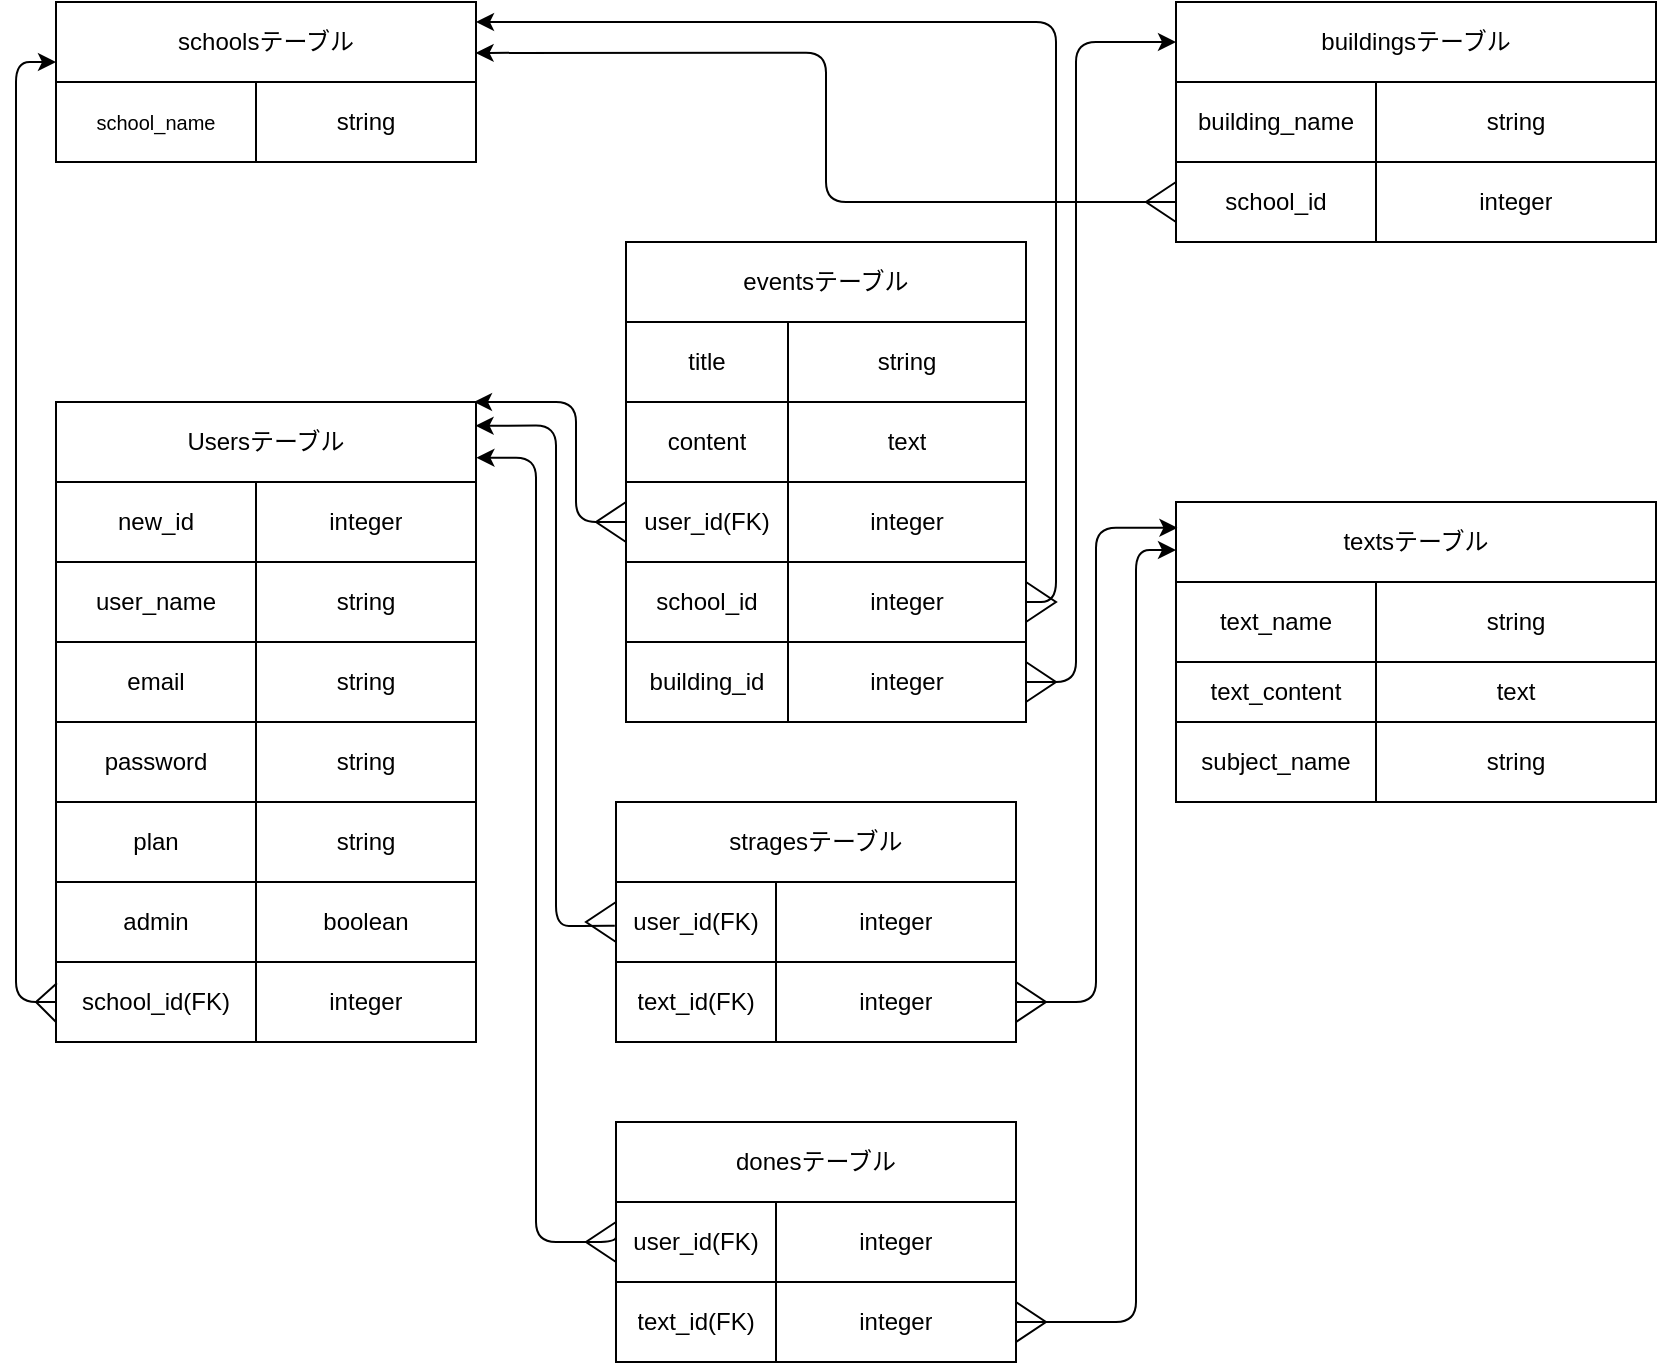 <mxfile version="13.10.0" type="embed">
    <diagram id="ZI-cXVU_bejiq24rx4rx" name="ページ1">
        <mxGraphModel dx="1182" dy="805" grid="1" gridSize="10" guides="1" tooltips="1" connect="1" arrows="1" fold="1" page="1" pageScale="1" pageWidth="850" pageHeight="1100" math="0" shadow="0">
            <root>
                <mxCell id="0"/>
                <mxCell id="1" parent="0"/>
                <mxCell id="2" value="schoolsテーブル" style="shape=table;html=1;whiteSpace=wrap;startSize=40;container=1;collapsible=0;childLayout=tableLayout;" parent="1" vertex="1">
                    <mxGeometry x="40" y="120" width="210" height="80" as="geometry"/>
                </mxCell>
                <mxCell id="3" value="" style="shape=partialRectangle;html=1;whiteSpace=wrap;collapsible=0;dropTarget=0;pointerEvents=0;fillColor=none;top=0;left=0;bottom=0;right=0;points=[[0,0.5],[1,0.5]];portConstraint=eastwest;" parent="2" vertex="1">
                    <mxGeometry y="40" width="210" height="40" as="geometry"/>
                </mxCell>
                <mxCell id="4" value="&lt;font style=&quot;font-size: 10px&quot;&gt;school_name&lt;/font&gt;" style="shape=partialRectangle;html=1;whiteSpace=wrap;connectable=0;overflow=hidden;fillColor=none;top=0;left=0;bottom=0;right=0;" parent="3" vertex="1">
                    <mxGeometry width="100" height="40" as="geometry"/>
                </mxCell>
                <mxCell id="5" value="string" style="shape=partialRectangle;html=1;whiteSpace=wrap;connectable=0;overflow=hidden;fillColor=none;top=0;left=0;bottom=0;right=0;" parent="3" vertex="1">
                    <mxGeometry x="100" width="110" height="40" as="geometry"/>
                </mxCell>
                <mxCell id="9" value="Usersテーブル" style="shape=table;html=1;whiteSpace=wrap;startSize=40;container=1;collapsible=0;childLayout=tableLayout;align=center;" parent="1" vertex="1">
                    <mxGeometry x="40" y="320" width="210" height="320" as="geometry"/>
                </mxCell>
                <mxCell id="10" value="" style="shape=partialRectangle;html=1;whiteSpace=wrap;collapsible=0;dropTarget=0;pointerEvents=0;fillColor=none;top=0;left=0;bottom=0;right=0;points=[[0,0.5],[1,0.5]];portConstraint=eastwest;" parent="9" vertex="1">
                    <mxGeometry y="40" width="210" height="40" as="geometry"/>
                </mxCell>
                <mxCell id="11" value="new_id" style="shape=partialRectangle;html=1;whiteSpace=wrap;connectable=0;overflow=hidden;fillColor=none;top=0;left=0;bottom=0;right=0;" parent="10" vertex="1">
                    <mxGeometry width="100" height="40" as="geometry"/>
                </mxCell>
                <mxCell id="12" value="integer" style="shape=partialRectangle;html=1;whiteSpace=wrap;connectable=0;overflow=hidden;fillColor=none;top=0;left=0;bottom=0;right=0;" parent="10" vertex="1">
                    <mxGeometry x="100" width="110" height="40" as="geometry"/>
                </mxCell>
                <mxCell id="13" value="" style="shape=partialRectangle;html=1;whiteSpace=wrap;collapsible=0;dropTarget=0;pointerEvents=0;fillColor=none;top=0;left=0;bottom=0;right=0;points=[[0,0.5],[1,0.5]];portConstraint=eastwest;" parent="9" vertex="1">
                    <mxGeometry y="80" width="210" height="40" as="geometry"/>
                </mxCell>
                <mxCell id="14" value="user_name" style="shape=partialRectangle;html=1;whiteSpace=wrap;connectable=0;overflow=hidden;fillColor=none;top=0;left=0;bottom=0;right=0;" parent="13" vertex="1">
                    <mxGeometry width="100" height="40" as="geometry"/>
                </mxCell>
                <mxCell id="15" value="string" style="shape=partialRectangle;html=1;whiteSpace=wrap;connectable=0;overflow=hidden;fillColor=none;top=0;left=0;bottom=0;right=0;" parent="13" vertex="1">
                    <mxGeometry x="100" width="110" height="40" as="geometry"/>
                </mxCell>
                <mxCell id="16" value="" style="shape=partialRectangle;html=1;whiteSpace=wrap;collapsible=0;dropTarget=0;pointerEvents=0;fillColor=none;top=0;left=0;bottom=0;right=0;points=[[0,0.5],[1,0.5]];portConstraint=eastwest;" parent="9" vertex="1">
                    <mxGeometry y="120" width="210" height="40" as="geometry"/>
                </mxCell>
                <mxCell id="17" value="email" style="shape=partialRectangle;html=1;whiteSpace=wrap;connectable=0;overflow=hidden;fillColor=none;top=0;left=0;bottom=0;right=0;" parent="16" vertex="1">
                    <mxGeometry width="100" height="40" as="geometry"/>
                </mxCell>
                <mxCell id="18" value="string" style="shape=partialRectangle;html=1;whiteSpace=wrap;connectable=0;overflow=hidden;fillColor=none;top=0;left=0;bottom=0;right=0;" parent="16" vertex="1">
                    <mxGeometry x="100" width="110" height="40" as="geometry"/>
                </mxCell>
                <mxCell id="19" value="" style="shape=partialRectangle;html=1;whiteSpace=wrap;collapsible=0;dropTarget=0;pointerEvents=0;fillColor=none;top=0;left=0;bottom=0;right=0;points=[[0,0.5],[1,0.5]];portConstraint=eastwest;" parent="9" vertex="1">
                    <mxGeometry y="160" width="210" height="40" as="geometry"/>
                </mxCell>
                <mxCell id="20" value="password" style="shape=partialRectangle;html=1;whiteSpace=wrap;connectable=0;overflow=hidden;fillColor=none;top=0;left=0;bottom=0;right=0;" parent="19" vertex="1">
                    <mxGeometry width="100" height="40" as="geometry"/>
                </mxCell>
                <mxCell id="21" value="string" style="shape=partialRectangle;html=1;whiteSpace=wrap;connectable=0;overflow=hidden;fillColor=none;top=0;left=0;bottom=0;right=0;" parent="19" vertex="1">
                    <mxGeometry x="100" width="110" height="40" as="geometry"/>
                </mxCell>
                <mxCell id="22" value="" style="shape=partialRectangle;html=1;whiteSpace=wrap;collapsible=0;dropTarget=0;pointerEvents=0;fillColor=none;top=0;left=0;bottom=0;right=0;points=[[0,0.5],[1,0.5]];portConstraint=eastwest;" parent="9" vertex="1">
                    <mxGeometry y="200" width="210" height="40" as="geometry"/>
                </mxCell>
                <mxCell id="23" value="plan" style="shape=partialRectangle;html=1;whiteSpace=wrap;connectable=0;overflow=hidden;fillColor=none;top=0;left=0;bottom=0;right=0;" parent="22" vertex="1">
                    <mxGeometry width="100" height="40" as="geometry"/>
                </mxCell>
                <mxCell id="24" value="string" style="shape=partialRectangle;html=1;whiteSpace=wrap;connectable=0;overflow=hidden;fillColor=none;top=0;left=0;bottom=0;right=0;" parent="22" vertex="1">
                    <mxGeometry x="100" width="110" height="40" as="geometry"/>
                </mxCell>
                <mxCell id="25" value="" style="shape=partialRectangle;html=1;whiteSpace=wrap;collapsible=0;dropTarget=0;pointerEvents=0;fillColor=none;top=0;left=0;bottom=0;right=0;points=[[0,0.5],[1,0.5]];portConstraint=eastwest;" parent="9" vertex="1">
                    <mxGeometry y="240" width="210" height="40" as="geometry"/>
                </mxCell>
                <mxCell id="26" value="admin" style="shape=partialRectangle;html=1;whiteSpace=wrap;connectable=0;overflow=hidden;fillColor=none;top=0;left=0;bottom=0;right=0;" parent="25" vertex="1">
                    <mxGeometry width="100" height="40" as="geometry"/>
                </mxCell>
                <mxCell id="27" value="boolean" style="shape=partialRectangle;html=1;whiteSpace=wrap;connectable=0;overflow=hidden;fillColor=none;top=0;left=0;bottom=0;right=0;" parent="25" vertex="1">
                    <mxGeometry x="100" width="110" height="40" as="geometry"/>
                </mxCell>
                <mxCell id="28" style="shape=partialRectangle;html=1;whiteSpace=wrap;collapsible=0;dropTarget=0;pointerEvents=0;fillColor=none;top=0;left=0;bottom=0;right=0;points=[[0,0.5],[1,0.5]];portConstraint=eastwest;" parent="9" vertex="1">
                    <mxGeometry y="280" width="210" height="40" as="geometry"/>
                </mxCell>
                <mxCell id="29" value="school_id(FK)" style="shape=partialRectangle;html=1;whiteSpace=wrap;connectable=0;overflow=hidden;fillColor=none;top=0;left=0;bottom=0;right=0;" parent="28" vertex="1">
                    <mxGeometry width="100" height="40" as="geometry"/>
                </mxCell>
                <mxCell id="30" value="integer" style="shape=partialRectangle;html=1;whiteSpace=wrap;connectable=0;overflow=hidden;fillColor=none;top=0;left=0;bottom=0;right=0;" parent="28" vertex="1">
                    <mxGeometry x="100" width="110" height="40" as="geometry"/>
                </mxCell>
                <mxCell id="31" value="eventsテーブル" style="shape=table;html=1;whiteSpace=wrap;startSize=40;container=1;collapsible=0;childLayout=tableLayout;" parent="1" vertex="1">
                    <mxGeometry x="325" y="240" width="200" height="240.0" as="geometry"/>
                </mxCell>
                <mxCell id="32" value="" style="shape=partialRectangle;html=1;whiteSpace=wrap;collapsible=0;dropTarget=0;pointerEvents=0;fillColor=none;top=0;left=0;bottom=0;right=0;points=[[0,0.5],[1,0.5]];portConstraint=eastwest;" parent="31" vertex="1">
                    <mxGeometry y="40" width="200" height="40" as="geometry"/>
                </mxCell>
                <mxCell id="33" value="title" style="shape=partialRectangle;html=1;whiteSpace=wrap;connectable=0;overflow=hidden;fillColor=none;top=0;left=0;bottom=0;right=0;" parent="32" vertex="1">
                    <mxGeometry width="81" height="40" as="geometry"/>
                </mxCell>
                <mxCell id="34" value="&lt;span&gt;string&lt;/span&gt;" style="shape=partialRectangle;html=1;whiteSpace=wrap;connectable=0;overflow=hidden;fillColor=none;top=0;left=0;bottom=0;right=0;" parent="32" vertex="1">
                    <mxGeometry x="81" width="119" height="40" as="geometry"/>
                </mxCell>
                <mxCell id="35" value="" style="shape=partialRectangle;html=1;whiteSpace=wrap;collapsible=0;dropTarget=0;pointerEvents=0;fillColor=none;top=0;left=0;bottom=0;right=0;points=[[0,0.5],[1,0.5]];portConstraint=eastwest;" parent="31" vertex="1">
                    <mxGeometry y="80" width="200" height="40" as="geometry"/>
                </mxCell>
                <mxCell id="36" value="content" style="shape=partialRectangle;html=1;whiteSpace=wrap;connectable=0;overflow=hidden;fillColor=none;top=0;left=0;bottom=0;right=0;" parent="35" vertex="1">
                    <mxGeometry width="81" height="40" as="geometry"/>
                </mxCell>
                <mxCell id="37" value="&lt;span&gt;text&lt;/span&gt;" style="shape=partialRectangle;html=1;whiteSpace=wrap;connectable=0;overflow=hidden;fillColor=none;top=0;left=0;bottom=0;right=0;" parent="35" vertex="1">
                    <mxGeometry x="81" width="119" height="40" as="geometry"/>
                </mxCell>
                <mxCell id="38" style="shape=partialRectangle;html=1;whiteSpace=wrap;collapsible=0;dropTarget=0;pointerEvents=0;fillColor=none;top=0;left=0;bottom=0;right=0;points=[[0,0.5],[1,0.5]];portConstraint=eastwest;" parent="31" vertex="1">
                    <mxGeometry y="120" width="200" height="40" as="geometry"/>
                </mxCell>
                <mxCell id="39" value="user_id(FK)" style="shape=partialRectangle;html=1;whiteSpace=wrap;connectable=0;overflow=hidden;fillColor=none;top=0;left=0;bottom=0;right=0;" parent="38" vertex="1">
                    <mxGeometry width="81" height="40" as="geometry"/>
                </mxCell>
                <mxCell id="40" value="&lt;span&gt;integer&lt;br&gt;&lt;/span&gt;" style="shape=partialRectangle;html=1;whiteSpace=wrap;connectable=0;overflow=hidden;fillColor=none;top=0;left=0;bottom=0;right=0;" parent="38" vertex="1">
                    <mxGeometry x="81" width="119" height="40" as="geometry"/>
                </mxCell>
                <mxCell id="96" style="shape=partialRectangle;html=1;whiteSpace=wrap;collapsible=0;dropTarget=0;pointerEvents=0;fillColor=none;top=0;left=0;bottom=0;right=0;points=[[0,0.5],[1,0.5]];portConstraint=eastwest;" vertex="1" parent="31">
                    <mxGeometry y="160" width="200" height="40" as="geometry"/>
                </mxCell>
                <mxCell id="97" value="school_id" style="shape=partialRectangle;html=1;whiteSpace=wrap;connectable=0;overflow=hidden;fillColor=none;top=0;left=0;bottom=0;right=0;" vertex="1" parent="96">
                    <mxGeometry width="81" height="40" as="geometry"/>
                </mxCell>
                <mxCell id="98" value="integer" style="shape=partialRectangle;html=1;whiteSpace=wrap;connectable=0;overflow=hidden;fillColor=none;top=0;left=0;bottom=0;right=0;" vertex="1" parent="96">
                    <mxGeometry x="81" width="119" height="40" as="geometry"/>
                </mxCell>
                <mxCell id="101" style="shape=partialRectangle;html=1;whiteSpace=wrap;collapsible=0;dropTarget=0;pointerEvents=0;fillColor=none;top=0;left=0;bottom=0;right=0;points=[[0,0.5],[1,0.5]];portConstraint=eastwest;" vertex="1" parent="31">
                    <mxGeometry y="200" width="200" height="40" as="geometry"/>
                </mxCell>
                <mxCell id="102" value="building_id" style="shape=partialRectangle;html=1;whiteSpace=wrap;connectable=0;overflow=hidden;fillColor=none;top=0;left=0;bottom=0;right=0;" vertex="1" parent="101">
                    <mxGeometry width="81" height="40" as="geometry"/>
                </mxCell>
                <mxCell id="103" value="integer" style="shape=partialRectangle;html=1;whiteSpace=wrap;connectable=0;overflow=hidden;fillColor=none;top=0;left=0;bottom=0;right=0;" vertex="1" parent="101">
                    <mxGeometry x="81" width="119" height="40" as="geometry"/>
                </mxCell>
                <mxCell id="41" value="stragesテーブル" style="shape=table;html=1;whiteSpace=wrap;startSize=40;container=1;collapsible=0;childLayout=tableLayout;" parent="1" vertex="1">
                    <mxGeometry x="320" y="520" width="200" height="120" as="geometry"/>
                </mxCell>
                <mxCell id="42" value="" style="shape=partialRectangle;html=1;whiteSpace=wrap;collapsible=0;dropTarget=0;pointerEvents=0;fillColor=none;top=0;left=0;bottom=0;right=0;points=[[0,0.5],[1,0.5]];portConstraint=eastwest;" parent="41" vertex="1">
                    <mxGeometry y="40" width="200" height="40" as="geometry"/>
                </mxCell>
                <mxCell id="43" value="user_id(FK)" style="shape=partialRectangle;html=1;whiteSpace=wrap;connectable=0;overflow=hidden;fillColor=none;top=0;left=0;bottom=0;right=0;" parent="42" vertex="1">
                    <mxGeometry width="80" height="40" as="geometry"/>
                </mxCell>
                <mxCell id="44" value="&lt;span&gt;integer&lt;/span&gt;" style="shape=partialRectangle;html=1;whiteSpace=wrap;connectable=0;overflow=hidden;fillColor=none;top=0;left=0;bottom=0;right=0;" parent="42" vertex="1">
                    <mxGeometry x="80" width="120" height="40" as="geometry"/>
                </mxCell>
                <mxCell id="45" value="" style="shape=partialRectangle;html=1;whiteSpace=wrap;collapsible=0;dropTarget=0;pointerEvents=0;fillColor=none;top=0;left=0;bottom=0;right=0;points=[[0,0.5],[1,0.5]];portConstraint=eastwest;" parent="41" vertex="1">
                    <mxGeometry y="80" width="200" height="40" as="geometry"/>
                </mxCell>
                <mxCell id="46" value="text_id(FK)" style="shape=partialRectangle;html=1;whiteSpace=wrap;connectable=0;overflow=hidden;fillColor=none;top=0;left=0;bottom=0;right=0;" parent="45" vertex="1">
                    <mxGeometry width="80" height="40" as="geometry"/>
                </mxCell>
                <mxCell id="47" value="&lt;span&gt;integer&lt;/span&gt;" style="shape=partialRectangle;html=1;whiteSpace=wrap;connectable=0;overflow=hidden;fillColor=none;top=0;left=0;bottom=0;right=0;" parent="45" vertex="1">
                    <mxGeometry x="80" width="120" height="40" as="geometry"/>
                </mxCell>
                <mxCell id="48" value="donesテーブル" style="shape=table;html=1;whiteSpace=wrap;startSize=40;container=1;collapsible=0;childLayout=tableLayout;" parent="1" vertex="1">
                    <mxGeometry x="320" y="680" width="200" height="120" as="geometry"/>
                </mxCell>
                <mxCell id="49" value="" style="shape=partialRectangle;html=1;whiteSpace=wrap;collapsible=0;dropTarget=0;pointerEvents=0;fillColor=none;top=0;left=0;bottom=0;right=0;points=[[0,0.5],[1,0.5]];portConstraint=eastwest;" parent="48" vertex="1">
                    <mxGeometry y="40" width="200" height="40" as="geometry"/>
                </mxCell>
                <mxCell id="50" value="user_id(FK)" style="shape=partialRectangle;html=1;whiteSpace=wrap;connectable=0;overflow=hidden;fillColor=none;top=0;left=0;bottom=0;right=0;" parent="49" vertex="1">
                    <mxGeometry width="80" height="40" as="geometry"/>
                </mxCell>
                <mxCell id="51" value="&lt;span&gt;integer&lt;br&gt;&lt;/span&gt;" style="shape=partialRectangle;html=1;whiteSpace=wrap;connectable=0;overflow=hidden;fillColor=none;top=0;left=0;bottom=0;right=0;" parent="49" vertex="1">
                    <mxGeometry x="80" width="120" height="40" as="geometry"/>
                </mxCell>
                <mxCell id="52" value="" style="shape=partialRectangle;html=1;whiteSpace=wrap;collapsible=0;dropTarget=0;pointerEvents=0;fillColor=none;top=0;left=0;bottom=0;right=0;points=[[0,0.5],[1,0.5]];portConstraint=eastwest;" parent="48" vertex="1">
                    <mxGeometry y="80" width="200" height="40" as="geometry"/>
                </mxCell>
                <mxCell id="53" value="text_id(FK)" style="shape=partialRectangle;html=1;whiteSpace=wrap;connectable=0;overflow=hidden;fillColor=none;top=0;left=0;bottom=0;right=0;" parent="52" vertex="1">
                    <mxGeometry width="80" height="40" as="geometry"/>
                </mxCell>
                <mxCell id="54" value="&lt;span&gt;integer&lt;br&gt;&lt;/span&gt;" style="shape=partialRectangle;html=1;whiteSpace=wrap;connectable=0;overflow=hidden;fillColor=none;top=0;left=0;bottom=0;right=0;" parent="52" vertex="1">
                    <mxGeometry x="80" width="120" height="40" as="geometry"/>
                </mxCell>
                <mxCell id="55" value="textsテーブル" style="shape=table;html=1;whiteSpace=wrap;startSize=40;container=1;collapsible=0;childLayout=tableLayout;" parent="1" vertex="1">
                    <mxGeometry x="600" y="370" width="240" height="150" as="geometry"/>
                </mxCell>
                <mxCell id="56" value="" style="shape=partialRectangle;html=1;whiteSpace=wrap;collapsible=0;dropTarget=0;pointerEvents=0;fillColor=none;top=0;left=0;bottom=0;right=0;points=[[0,0.5],[1,0.5]];portConstraint=eastwest;" parent="55" vertex="1">
                    <mxGeometry y="40" width="240" height="40" as="geometry"/>
                </mxCell>
                <mxCell id="57" value="text_name" style="shape=partialRectangle;html=1;whiteSpace=wrap;connectable=0;overflow=hidden;fillColor=none;top=0;left=0;bottom=0;right=0;" parent="56" vertex="1">
                    <mxGeometry width="100" height="40" as="geometry"/>
                </mxCell>
                <mxCell id="58" value="string" style="shape=partialRectangle;html=1;whiteSpace=wrap;connectable=0;overflow=hidden;fillColor=none;top=0;left=0;bottom=0;right=0;" parent="56" vertex="1">
                    <mxGeometry x="100" width="140" height="40" as="geometry"/>
                </mxCell>
                <mxCell id="59" value="" style="shape=partialRectangle;html=1;whiteSpace=wrap;collapsible=0;dropTarget=0;pointerEvents=0;fillColor=none;top=0;left=0;bottom=0;right=0;points=[[0,0.5],[1,0.5]];portConstraint=eastwest;" parent="55" vertex="1">
                    <mxGeometry y="80" width="240" height="30" as="geometry"/>
                </mxCell>
                <mxCell id="60" value="text_content" style="shape=partialRectangle;html=1;whiteSpace=wrap;connectable=0;overflow=hidden;fillColor=none;top=0;left=0;bottom=0;right=0;" parent="59" vertex="1">
                    <mxGeometry width="100" height="30" as="geometry"/>
                </mxCell>
                <mxCell id="61" value="text" style="shape=partialRectangle;html=1;whiteSpace=wrap;connectable=0;overflow=hidden;fillColor=none;top=0;left=0;bottom=0;right=0;" parent="59" vertex="1">
                    <mxGeometry x="100" width="140" height="30" as="geometry"/>
                </mxCell>
                <mxCell id="62" style="shape=partialRectangle;html=1;whiteSpace=wrap;collapsible=0;dropTarget=0;pointerEvents=0;fillColor=none;top=0;left=0;bottom=0;right=0;points=[[0,0.5],[1,0.5]];portConstraint=eastwest;" parent="55" vertex="1">
                    <mxGeometry y="110" width="240" height="40" as="geometry"/>
                </mxCell>
                <mxCell id="63" value="subject_name" style="shape=partialRectangle;html=1;whiteSpace=wrap;connectable=0;overflow=hidden;fillColor=none;top=0;left=0;bottom=0;right=0;" parent="62" vertex="1">
                    <mxGeometry width="100" height="40" as="geometry"/>
                </mxCell>
                <mxCell id="64" value="string" style="shape=partialRectangle;html=1;whiteSpace=wrap;connectable=0;overflow=hidden;fillColor=none;top=0;left=0;bottom=0;right=0;" parent="62" vertex="1">
                    <mxGeometry x="100" width="140" height="40" as="geometry"/>
                </mxCell>
                <mxCell id="65" style="edgeStyle=orthogonalEdgeStyle;orthogonalLoop=1;jettySize=auto;html=1;exitX=0;exitY=0.5;exitDx=0;exitDy=0;" parent="1" source="38" edge="1">
                    <mxGeometry relative="1" as="geometry">
                        <mxPoint x="249" y="320" as="targetPoint"/>
                        <Array as="points">
                            <mxPoint x="300" y="380"/>
                            <mxPoint x="300" y="320"/>
                        </Array>
                    </mxGeometry>
                </mxCell>
                <mxCell id="66" style="edgeStyle=orthogonalEdgeStyle;orthogonalLoop=1;jettySize=auto;html=1;exitX=-0.003;exitY=0.548;exitDx=0;exitDy=0;entryX=0.999;entryY=0.037;entryDx=0;entryDy=0;entryPerimeter=0;exitPerimeter=0;" parent="1" source="42" target="9" edge="1">
                    <mxGeometry relative="1" as="geometry">
                        <mxPoint x="260" y="350" as="targetPoint"/>
                        <Array as="points">
                            <mxPoint x="313" y="582"/>
                            <mxPoint x="290" y="582"/>
                            <mxPoint x="290" y="332"/>
                        </Array>
                    </mxGeometry>
                </mxCell>
                <mxCell id="68" style="edgeStyle=orthogonalEdgeStyle;orthogonalLoop=1;jettySize=auto;html=1;exitX=1;exitY=0.5;exitDx=0;exitDy=0;entryX=0.003;entryY=0.086;entryDx=0;entryDy=0;entryPerimeter=0;" parent="1" source="45" target="55" edge="1">
                    <mxGeometry relative="1" as="geometry">
                        <mxPoint x="596" y="383" as="targetPoint"/>
                    </mxGeometry>
                </mxCell>
                <mxCell id="69" style="edgeStyle=orthogonalEdgeStyle;orthogonalLoop=1;jettySize=auto;html=1;exitX=0;exitY=0.5;exitDx=0;exitDy=0;entryX=0;entryY=0.163;entryDx=0;entryDy=0;entryPerimeter=0;" parent="1" source="81" target="55" edge="1">
                    <mxGeometry relative="1" as="geometry">
                        <Array as="points">
                            <mxPoint x="580" y="780"/>
                            <mxPoint x="580" y="394"/>
                            <mxPoint x="600" y="394"/>
                        </Array>
                    </mxGeometry>
                </mxCell>
                <mxCell id="70" style="edgeStyle=orthogonalEdgeStyle;orthogonalLoop=1;jettySize=auto;html=1;exitX=0;exitY=0.5;exitDx=0;exitDy=0;entryX=0;entryY=0.372;entryDx=0;entryDy=0;entryPerimeter=0;" parent="1" source="28" target="2" edge="1">
                    <mxGeometry relative="1" as="geometry">
                        <Array as="points">
                            <mxPoint x="20" y="620"/>
                            <mxPoint x="20" y="150"/>
                            <mxPoint x="40" y="150"/>
                        </Array>
                        <mxPoint x="30" y="140" as="targetPoint"/>
                    </mxGeometry>
                </mxCell>
                <mxCell id="71" value="" style="triangle;whiteSpace=wrap;html=1;fillColor=none;rotation=-180;" parent="1" vertex="1">
                    <mxGeometry x="310" y="370" width="15" height="20" as="geometry"/>
                </mxCell>
                <mxCell id="72" value="" style="triangle;whiteSpace=wrap;html=1;fillColor=none;rotation=-180;" parent="1" vertex="1">
                    <mxGeometry x="305" y="570" width="15" height="20" as="geometry"/>
                </mxCell>
                <mxCell id="80" style="edgeStyle=orthogonalEdgeStyle;orthogonalLoop=1;jettySize=auto;html=1;exitX=0;exitY=0.75;exitDx=0;exitDy=0;entryX=1.001;entryY=0.087;entryDx=0;entryDy=0;entryPerimeter=0;" parent="1" source="78" target="9" edge="1">
                    <mxGeometry relative="1" as="geometry">
                        <Array as="points">
                            <mxPoint x="320" y="740"/>
                            <mxPoint x="280" y="740"/>
                            <mxPoint x="280" y="348"/>
                        </Array>
                    </mxGeometry>
                </mxCell>
                <mxCell id="78" value="" style="triangle;whiteSpace=wrap;html=1;fillColor=none;rotation=-180;" parent="1" vertex="1">
                    <mxGeometry x="305" y="730" width="15" height="20" as="geometry"/>
                </mxCell>
                <mxCell id="81" value="" style="triangle;whiteSpace=wrap;html=1;fillColor=none;rotation=0;" parent="1" vertex="1">
                    <mxGeometry x="520" y="770" width="15" height="20" as="geometry"/>
                </mxCell>
                <mxCell id="83" value="" style="triangle;whiteSpace=wrap;html=1;fillColor=none;rotation=0;" parent="1" vertex="1">
                    <mxGeometry x="520" y="610" width="15" height="20" as="geometry"/>
                </mxCell>
                <mxCell id="87" value="" style="endArrow=none;html=1;entryX=0.002;entryY=0.266;entryDx=0;entryDy=0;entryPerimeter=0;" parent="1" target="28" edge="1">
                    <mxGeometry width="50" height="50" relative="1" as="geometry">
                        <mxPoint x="30" y="620" as="sourcePoint"/>
                        <mxPoint x="39" y="610" as="targetPoint"/>
                    </mxGeometry>
                </mxCell>
                <mxCell id="88" value="" style="endArrow=none;html=1;" parent="1" target="28" edge="1">
                    <mxGeometry width="50" height="50" relative="1" as="geometry">
                        <mxPoint x="30" y="620" as="sourcePoint"/>
                        <mxPoint x="70" y="600" as="targetPoint"/>
                        <Array as="points">
                            <mxPoint x="40" y="630"/>
                        </Array>
                    </mxGeometry>
                </mxCell>
                <mxCell id="89" value="buildingsテーブル" style="shape=table;html=1;whiteSpace=wrap;startSize=40;container=1;collapsible=0;childLayout=tableLayout;" vertex="1" parent="1">
                    <mxGeometry x="600" y="120" width="240" height="120" as="geometry"/>
                </mxCell>
                <mxCell id="90" value="" style="shape=partialRectangle;html=1;whiteSpace=wrap;collapsible=0;dropTarget=0;pointerEvents=0;fillColor=none;top=0;left=0;bottom=0;right=0;points=[[0,0.5],[1,0.5]];portConstraint=eastwest;" vertex="1" parent="89">
                    <mxGeometry y="40" width="240" height="40" as="geometry"/>
                </mxCell>
                <mxCell id="91" value="building_name" style="shape=partialRectangle;html=1;whiteSpace=wrap;connectable=0;overflow=hidden;fillColor=none;top=0;left=0;bottom=0;right=0;" vertex="1" parent="90">
                    <mxGeometry width="100" height="40" as="geometry"/>
                </mxCell>
                <mxCell id="92" value="string" style="shape=partialRectangle;html=1;whiteSpace=wrap;connectable=0;overflow=hidden;fillColor=none;top=0;left=0;bottom=0;right=0;" vertex="1" parent="90">
                    <mxGeometry x="100" width="140" height="40" as="geometry"/>
                </mxCell>
                <mxCell id="93" value="" style="shape=partialRectangle;html=1;whiteSpace=wrap;collapsible=0;dropTarget=0;pointerEvents=0;fillColor=none;top=0;left=0;bottom=0;right=0;points=[[0,0.5],[1,0.5]];portConstraint=eastwest;" vertex="1" parent="89">
                    <mxGeometry y="80" width="240" height="40" as="geometry"/>
                </mxCell>
                <mxCell id="94" value="school_id" style="shape=partialRectangle;html=1;whiteSpace=wrap;connectable=0;overflow=hidden;fillColor=none;top=0;left=0;bottom=0;right=0;" vertex="1" parent="93">
                    <mxGeometry width="100" height="40" as="geometry"/>
                </mxCell>
                <mxCell id="95" value="integer" style="shape=partialRectangle;html=1;whiteSpace=wrap;connectable=0;overflow=hidden;fillColor=none;top=0;left=0;bottom=0;right=0;" vertex="1" parent="93">
                    <mxGeometry x="100" width="140" height="40" as="geometry"/>
                </mxCell>
                <mxCell id="104" style="edgeStyle=orthogonalEdgeStyle;orthogonalLoop=1;jettySize=auto;html=1;exitX=1;exitY=0.5;exitDx=0;exitDy=0;" edge="1" parent="1" source="96">
                    <mxGeometry relative="1" as="geometry">
                        <mxPoint x="250" y="130" as="targetPoint"/>
                        <Array as="points">
                            <mxPoint x="540" y="420"/>
                            <mxPoint x="540" y="130"/>
                            <mxPoint x="250" y="130"/>
                        </Array>
                    </mxGeometry>
                </mxCell>
                <mxCell id="105" style="edgeStyle=orthogonalEdgeStyle;orthogonalLoop=1;jettySize=auto;html=1;exitX=1;exitY=0.5;exitDx=0;exitDy=0;entryX=0;entryY=0.167;entryDx=0;entryDy=0;entryPerimeter=0;" edge="1" parent="1" source="101" target="89">
                    <mxGeometry relative="1" as="geometry">
                        <Array as="points">
                            <mxPoint x="550" y="460"/>
                            <mxPoint x="550" y="140"/>
                        </Array>
                    </mxGeometry>
                </mxCell>
                <mxCell id="106" value="" style="triangle;whiteSpace=wrap;html=1;fillColor=none;rotation=0;" vertex="1" parent="1">
                    <mxGeometry x="525" y="450" width="15" height="20" as="geometry"/>
                </mxCell>
                <mxCell id="107" value="" style="triangle;whiteSpace=wrap;html=1;fillColor=none;rotation=0;" vertex="1" parent="1">
                    <mxGeometry x="525" y="410" width="15" height="20" as="geometry"/>
                </mxCell>
                <mxCell id="108" style="edgeStyle=orthogonalEdgeStyle;orthogonalLoop=1;jettySize=auto;html=1;exitX=0;exitY=0.5;exitDx=0;exitDy=0;entryX=0.999;entryY=0.318;entryDx=0;entryDy=0;entryPerimeter=0;" edge="1" parent="1" source="93" target="2">
                    <mxGeometry relative="1" as="geometry"/>
                </mxCell>
                <mxCell id="109" value="" style="triangle;whiteSpace=wrap;html=1;fillColor=none;rotation=-180;" vertex="1" parent="1">
                    <mxGeometry x="585" y="210" width="15" height="20" as="geometry"/>
                </mxCell>
            </root>
        </mxGraphModel>
    </diagram>
</mxfile>
